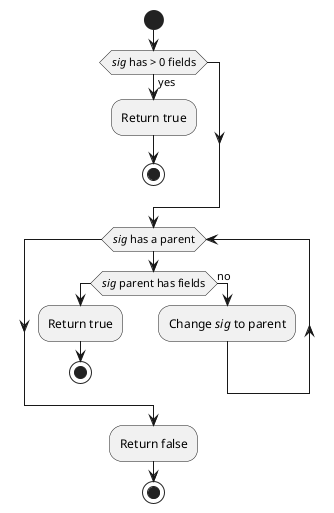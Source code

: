 @startuml
start
if(//sig// has > 0 fields) then (yes)
	:Return true;
	stop
endif
while(//sig// has a parent)
	if(//sig// parent has fields)
		:Return true;
		stop
	else(no)
		:Change //sig// to parent;
	endif
endwhile
:Return false;
stop
@enduml